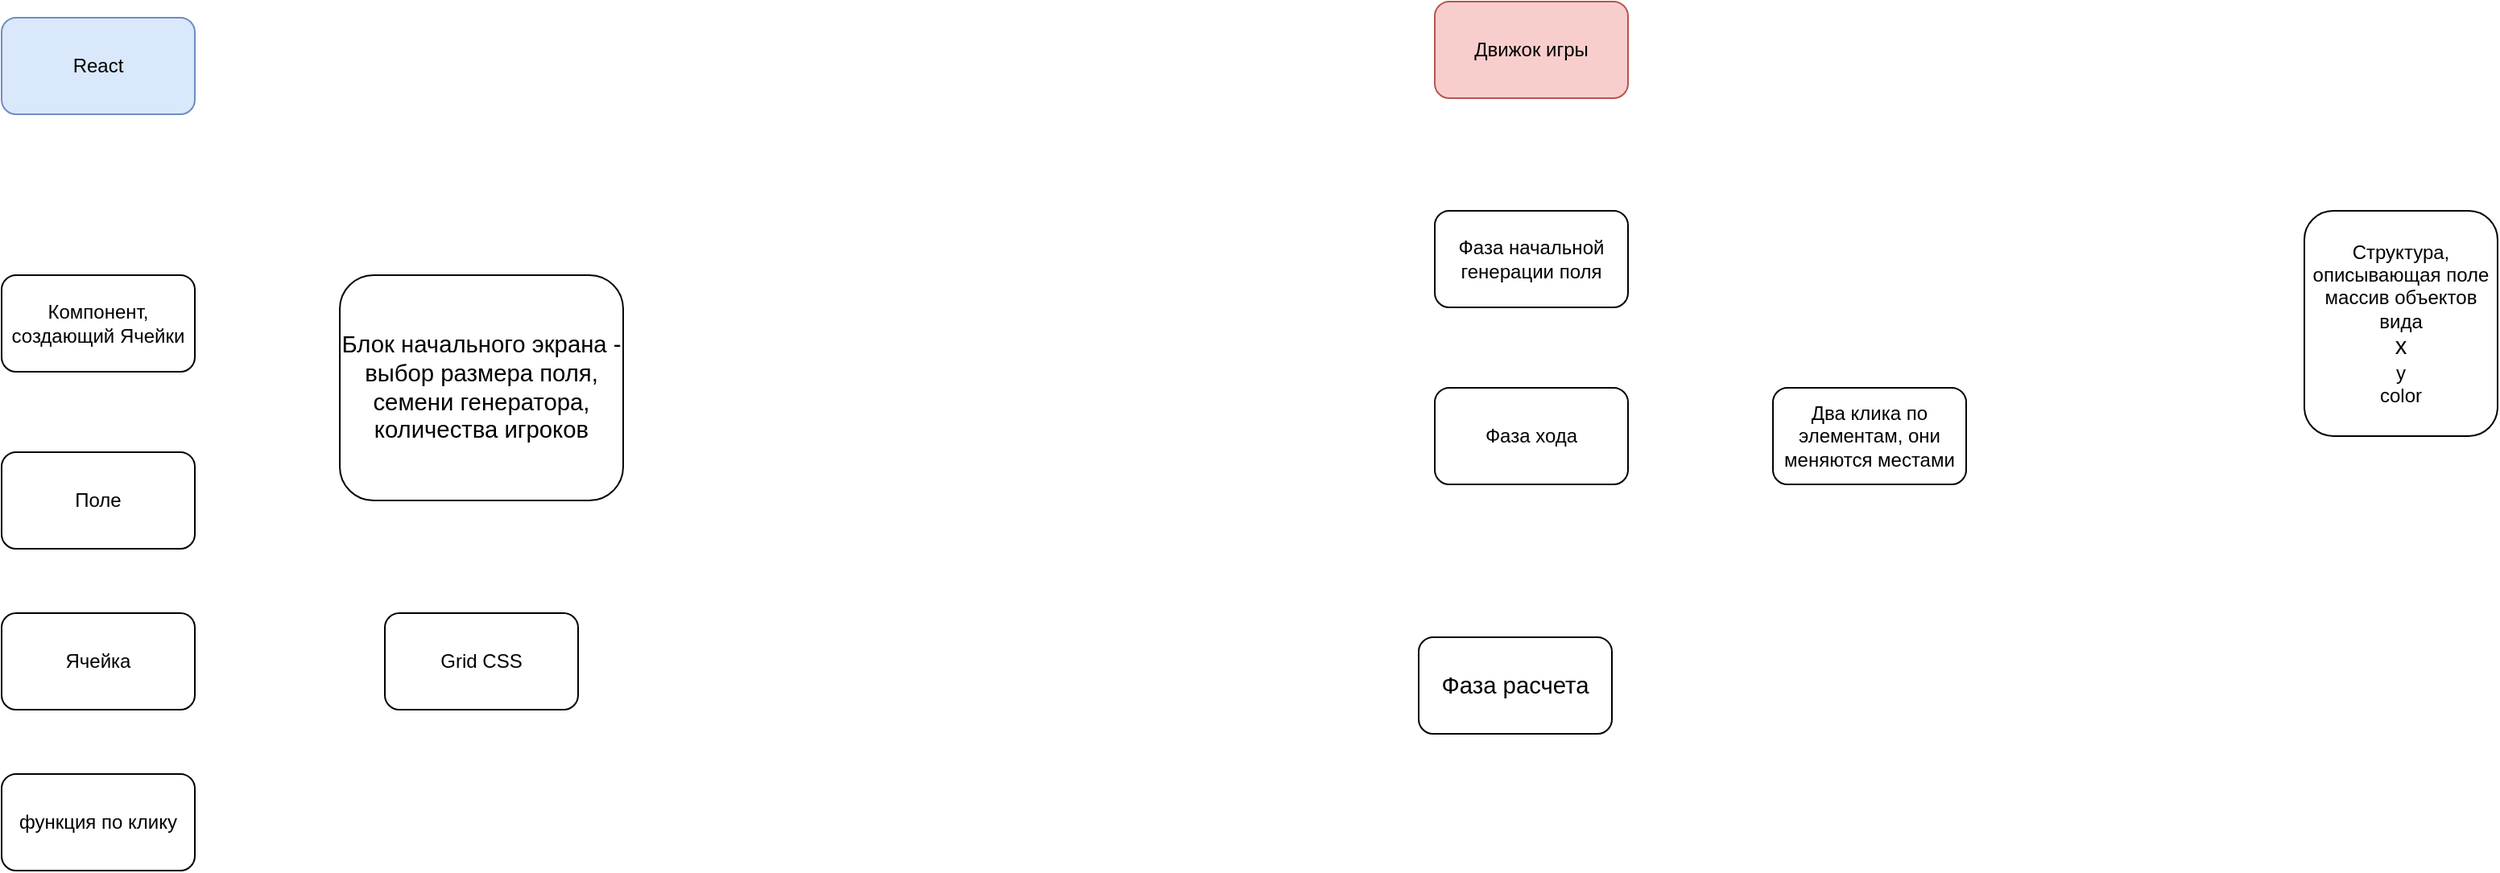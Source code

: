 <mxfile version="14.1.8" type="device"><diagram id="TPgxQiGhUlYAPDEmhRSe" name="Страница 1"><mxGraphModel dx="1086" dy="627" grid="1" gridSize="10" guides="1" tooltips="1" connect="1" arrows="1" fold="1" page="1" pageScale="1" pageWidth="827" pageHeight="1169" math="0" shadow="0"><root><mxCell id="0"/><mxCell id="1" parent="0"/><mxCell id="RMtXfSdjvIT6xmwicm1Z-1" value="Движок игры" style="rounded=1;whiteSpace=wrap;html=1;fillColor=#f8cecc;strokeColor=#b85450;" vertex="1" parent="1"><mxGeometry x="990" y="190" width="120" height="60" as="geometry"/></mxCell><mxCell id="RMtXfSdjvIT6xmwicm1Z-2" value="React" style="rounded=1;whiteSpace=wrap;html=1;fillColor=#dae8fc;strokeColor=#6c8ebf;" vertex="1" parent="1"><mxGeometry x="100" y="200" width="120" height="60" as="geometry"/></mxCell><mxCell id="RMtXfSdjvIT6xmwicm1Z-3" value="&lt;span id=&quot;docs-internal-guid-3fc2a1a0-7fff-7322-999a-7aa84497d131&quot;&gt;&lt;span style=&quot;font-size: 11pt ; font-family: &amp;#34;arial&amp;#34; ; background-color: transparent ; vertical-align: baseline&quot;&gt;Фаза расчета&lt;/span&gt;&lt;/span&gt;" style="rounded=1;whiteSpace=wrap;html=1;" vertex="1" parent="1"><mxGeometry x="980" y="585" width="120" height="60" as="geometry"/></mxCell><mxCell id="RMtXfSdjvIT6xmwicm1Z-4" value="Компонент, создающий Ячейки" style="rounded=1;whiteSpace=wrap;html=1;" vertex="1" parent="1"><mxGeometry x="100" y="360" width="120" height="60" as="geometry"/></mxCell><mxCell id="RMtXfSdjvIT6xmwicm1Z-5" value="Структура, описывающая поле&lt;br&gt;массив объектов вида&lt;br&gt;&lt;font face=&quot;Arial&quot;&gt;&lt;span style=&quot;font-size: 14.667px&quot;&gt;x&lt;br&gt;&lt;/span&gt;y&lt;br&gt;color&lt;br&gt;&lt;/font&gt;" style="rounded=1;whiteSpace=wrap;html=1;" vertex="1" parent="1"><mxGeometry x="1530" y="320" width="120" height="140" as="geometry"/></mxCell><mxCell id="RMtXfSdjvIT6xmwicm1Z-6" value="Поле" style="rounded=1;whiteSpace=wrap;html=1;" vertex="1" parent="1"><mxGeometry x="100" y="470" width="120" height="60" as="geometry"/></mxCell><mxCell id="RMtXfSdjvIT6xmwicm1Z-7" value="Ячейка" style="rounded=1;whiteSpace=wrap;html=1;" vertex="1" parent="1"><mxGeometry x="100" y="570" width="120" height="60" as="geometry"/></mxCell><mxCell id="RMtXfSdjvIT6xmwicm1Z-8" value="функция по клику" style="rounded=1;whiteSpace=wrap;html=1;" vertex="1" parent="1"><mxGeometry x="100" y="670" width="120" height="60" as="geometry"/></mxCell><mxCell id="RMtXfSdjvIT6xmwicm1Z-9" value="Фаза начальной генерации поля" style="rounded=1;whiteSpace=wrap;html=1;" vertex="1" parent="1"><mxGeometry x="990" y="320" width="120" height="60" as="geometry"/></mxCell><mxCell id="RMtXfSdjvIT6xmwicm1Z-10" value="&lt;span id=&quot;docs-internal-guid-40c84964-7fff-b7f2-b42c-326760e43d51&quot;&gt;&lt;span style=&quot;font-size: 11pt ; font-family: &amp;#34;arial&amp;#34; ; background-color: transparent ; vertical-align: baseline&quot;&gt;Блок начального экрана - выбор размера поля, семени генератора, количества игроков&lt;/span&gt;&lt;/span&gt;" style="rounded=1;whiteSpace=wrap;html=1;" vertex="1" parent="1"><mxGeometry x="310" y="360" width="176" height="140" as="geometry"/></mxCell><mxCell id="RMtXfSdjvIT6xmwicm1Z-14" value="Фаза хода " style="rounded=1;whiteSpace=wrap;html=1;" vertex="1" parent="1"><mxGeometry x="990" y="430" width="120" height="60" as="geometry"/></mxCell><mxCell id="RMtXfSdjvIT6xmwicm1Z-15" value="&lt;span&gt;Два клика по элементам, они меняются местами&lt;/span&gt;" style="rounded=1;whiteSpace=wrap;html=1;" vertex="1" parent="1"><mxGeometry x="1200" y="430" width="120" height="60" as="geometry"/></mxCell><mxCell id="RMtXfSdjvIT6xmwicm1Z-16" value="Grid CSS" style="rounded=1;whiteSpace=wrap;html=1;" vertex="1" parent="1"><mxGeometry x="338" y="570" width="120" height="60" as="geometry"/></mxCell></root></mxGraphModel></diagram></mxfile>